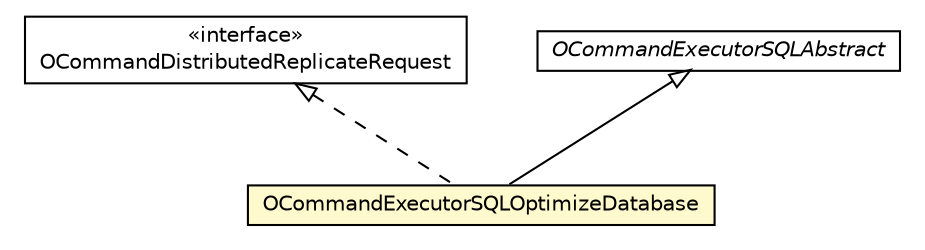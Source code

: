 #!/usr/local/bin/dot
#
# Class diagram 
# Generated by UMLGraph version R5_6-24-gf6e263 (http://www.umlgraph.org/)
#

digraph G {
	edge [fontname="Helvetica",fontsize=10,labelfontname="Helvetica",labelfontsize=10];
	node [fontname="Helvetica",fontsize=10,shape=plaintext];
	nodesep=0.25;
	ranksep=0.5;
	// com.orientechnologies.orient.core.command.OCommandDistributedReplicateRequest
	c1073491 [label=<<table title="com.orientechnologies.orient.core.command.OCommandDistributedReplicateRequest" border="0" cellborder="1" cellspacing="0" cellpadding="2" port="p" href="../command/OCommandDistributedReplicateRequest.html">
		<tr><td><table border="0" cellspacing="0" cellpadding="1">
<tr><td align="center" balign="center"> &#171;interface&#187; </td></tr>
<tr><td align="center" balign="center"> OCommandDistributedReplicateRequest </td></tr>
		</table></td></tr>
		</table>>, URL="../command/OCommandDistributedReplicateRequest.html", fontname="Helvetica", fontcolor="black", fontsize=10.0];
	// com.orientechnologies.orient.core.sql.OCommandExecutorSQLOptimizeDatabase
	c1073569 [label=<<table title="com.orientechnologies.orient.core.sql.OCommandExecutorSQLOptimizeDatabase" border="0" cellborder="1" cellspacing="0" cellpadding="2" port="p" bgcolor="lemonChiffon" href="./OCommandExecutorSQLOptimizeDatabase.html">
		<tr><td><table border="0" cellspacing="0" cellpadding="1">
<tr><td align="center" balign="center"> OCommandExecutorSQLOptimizeDatabase </td></tr>
		</table></td></tr>
		</table>>, URL="./OCommandExecutorSQLOptimizeDatabase.html", fontname="Helvetica", fontcolor="black", fontsize=10.0];
	// com.orientechnologies.orient.core.sql.OCommandExecutorSQLAbstract
	c1073585 [label=<<table title="com.orientechnologies.orient.core.sql.OCommandExecutorSQLAbstract" border="0" cellborder="1" cellspacing="0" cellpadding="2" port="p" href="./OCommandExecutorSQLAbstract.html">
		<tr><td><table border="0" cellspacing="0" cellpadding="1">
<tr><td align="center" balign="center"><font face="Helvetica-Oblique"> OCommandExecutorSQLAbstract </font></td></tr>
		</table></td></tr>
		</table>>, URL="./OCommandExecutorSQLAbstract.html", fontname="Helvetica", fontcolor="black", fontsize=10.0];
	//com.orientechnologies.orient.core.sql.OCommandExecutorSQLOptimizeDatabase extends com.orientechnologies.orient.core.sql.OCommandExecutorSQLAbstract
	c1073585:p -> c1073569:p [dir=back,arrowtail=empty];
	//com.orientechnologies.orient.core.sql.OCommandExecutorSQLOptimizeDatabase implements com.orientechnologies.orient.core.command.OCommandDistributedReplicateRequest
	c1073491:p -> c1073569:p [dir=back,arrowtail=empty,style=dashed];
}


